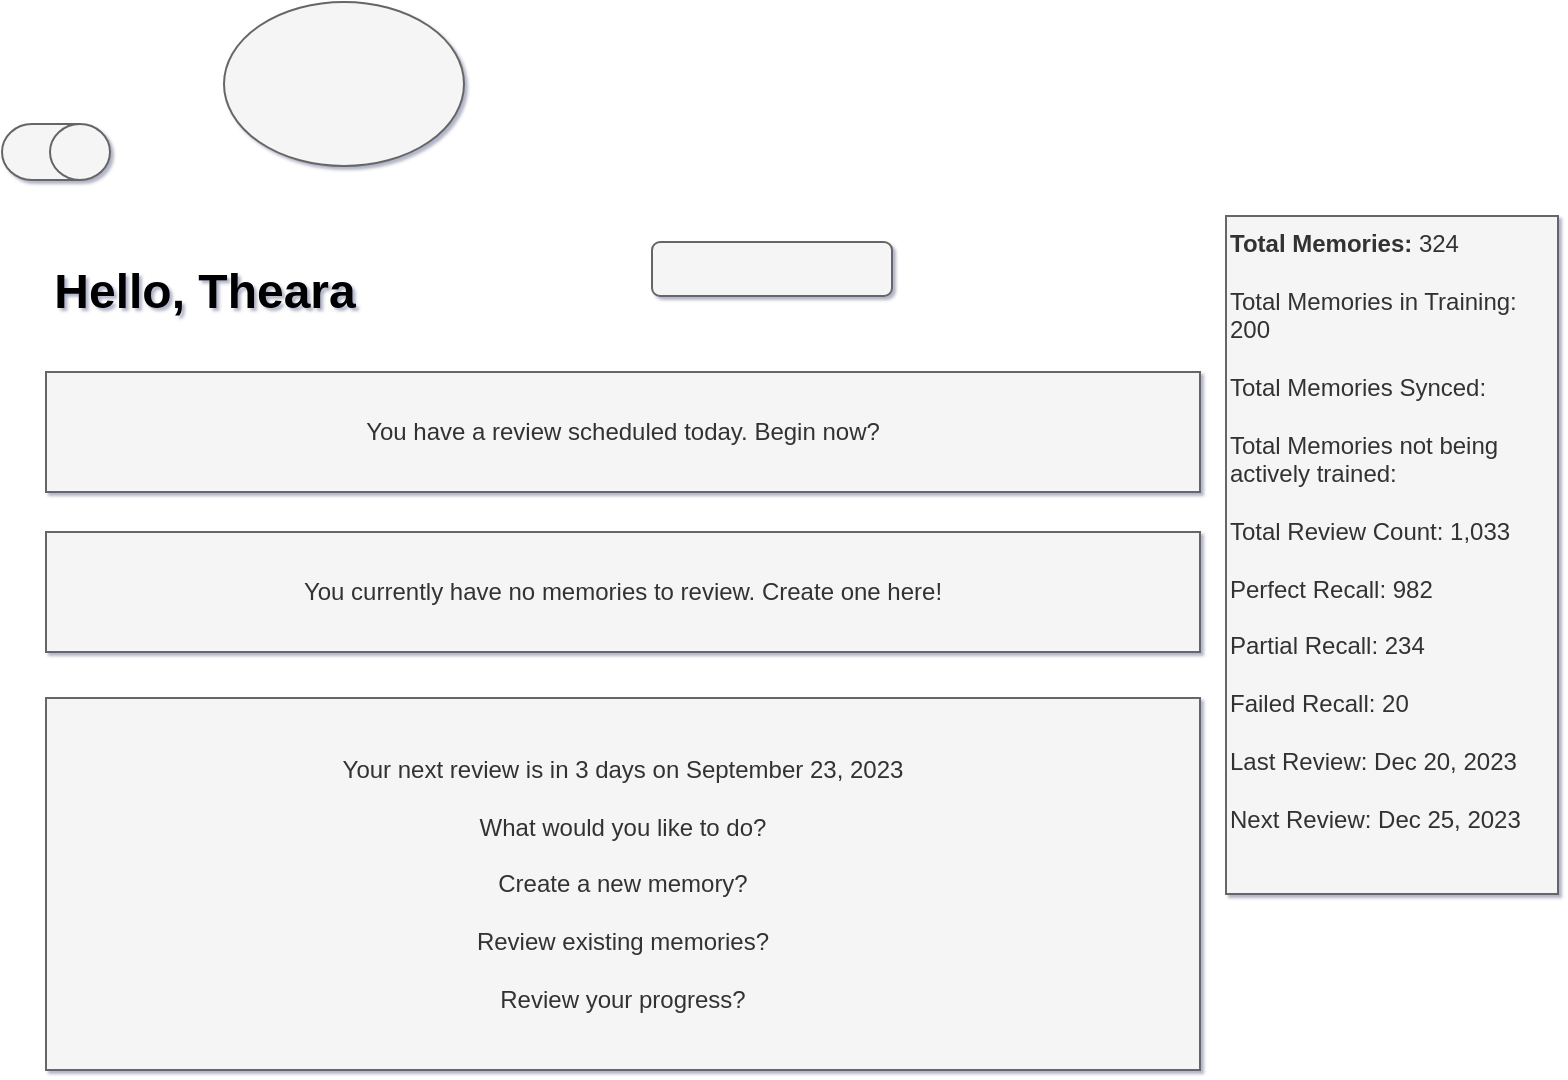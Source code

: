 <mxfile>
    <diagram id="SA0--UctY9LwFAj7ZWB-" name="Page-1">
        <mxGraphModel dx="1144" dy="787" grid="0" gridSize="10" guides="1" tooltips="1" connect="1" arrows="1" fold="1" page="1" pageScale="1" pageWidth="850" pageHeight="1100" background="#ffffff" math="0" shadow="1">
            <root>
                <mxCell id="0"/>
                <mxCell id="1" parent="0"/>
                <mxCell id="2" value="&lt;b&gt;Total Memories:&lt;/b&gt; 324&lt;br&gt;&lt;br&gt;Total Memories in Training: 200&lt;br&gt;&lt;br&gt;Total Memories Synced:&lt;br&gt;&lt;br&gt;Total Memories not being actively trained:&lt;br&gt;&lt;br&gt;Total Review Count: 1,033&lt;br&gt;&lt;br&gt;Perfect Recall: 982&lt;br&gt;&lt;br&gt;Partial Recall: 234&lt;br&gt;&lt;br&gt;Failed Recall: 20&lt;br&gt;&lt;br&gt;Last Review: Dec 20, 2023&lt;br&gt;&lt;br&gt;Next Review: Dec 25, 2023" style="rounded=0;whiteSpace=wrap;html=1;fillColor=#f5f5f5;fontColor=#333333;strokeColor=#666666;verticalAlign=top;align=left;" parent="1" vertex="1">
                    <mxGeometry x="722" y="139" width="166" height="339" as="geometry"/>
                </mxCell>
                <mxCell id="5" value="" style="rounded=1;whiteSpace=wrap;html=1;fillColor=#f5f5f5;fontColor=#333333;strokeColor=#666666;glass=0;shadow=0;" parent="1" vertex="1">
                    <mxGeometry x="435" y="152" width="120" height="27" as="geometry"/>
                </mxCell>
                <mxCell id="7" value="You have a review scheduled today. Begin now?" style="rounded=0;whiteSpace=wrap;html=1;fillColor=#f5f5f5;fontColor=#333333;strokeColor=#666666;" parent="1" vertex="1">
                    <mxGeometry x="132" y="217" width="577" height="60" as="geometry"/>
                </mxCell>
                <mxCell id="9" value="" style="shape=cylinder3;whiteSpace=wrap;html=1;boundedLbl=1;backgroundOutline=1;size=15;shadow=0;glass=0;rotation=90;fillColor=#f5f5f5;fontColor=#333333;strokeColor=#666666;" parent="1" vertex="1">
                    <mxGeometry x="123" y="80" width="28" height="54" as="geometry"/>
                </mxCell>
                <mxCell id="11" value="" style="ellipse;whiteSpace=wrap;html=1;shadow=0;glass=0;sketch=0;fillColor=#f5f5f5;fontColor=#333333;strokeColor=#666666;" parent="1" vertex="1">
                    <mxGeometry x="221" y="32" width="120" height="82" as="geometry"/>
                </mxCell>
                <mxCell id="17" value="Hello, Theara" style="text;strokeColor=none;fillColor=none;html=1;fontSize=24;fontStyle=1;verticalAlign=middle;align=center;shadow=0;glass=0;sketch=0;fontColor=#000000;" parent="1" vertex="1">
                    <mxGeometry x="118" y="157" width="186" height="40" as="geometry"/>
                </mxCell>
                <mxCell id="23" value="You currently have no memories to review. Create one here!" style="rounded=0;whiteSpace=wrap;html=1;fillColor=#f5f5f5;fontColor=#333333;strokeColor=#666666;" parent="1" vertex="1">
                    <mxGeometry x="132" y="297" width="577" height="60" as="geometry"/>
                </mxCell>
                <mxCell id="24" value="Your next review is in 3 days on September 23, 2023&lt;br&gt;&lt;br&gt;What would you like to do?&lt;br&gt;&lt;br&gt;Create a new memory?&lt;br&gt;&lt;br&gt;Review existing memories?&lt;br&gt;&lt;br&gt;Review your progress?" style="rounded=0;whiteSpace=wrap;html=1;fillColor=#f5f5f5;fontColor=#333333;strokeColor=#666666;" parent="1" vertex="1">
                    <mxGeometry x="132" y="380" width="577" height="186" as="geometry"/>
                </mxCell>
            </root>
        </mxGraphModel>
    </diagram>
</mxfile>